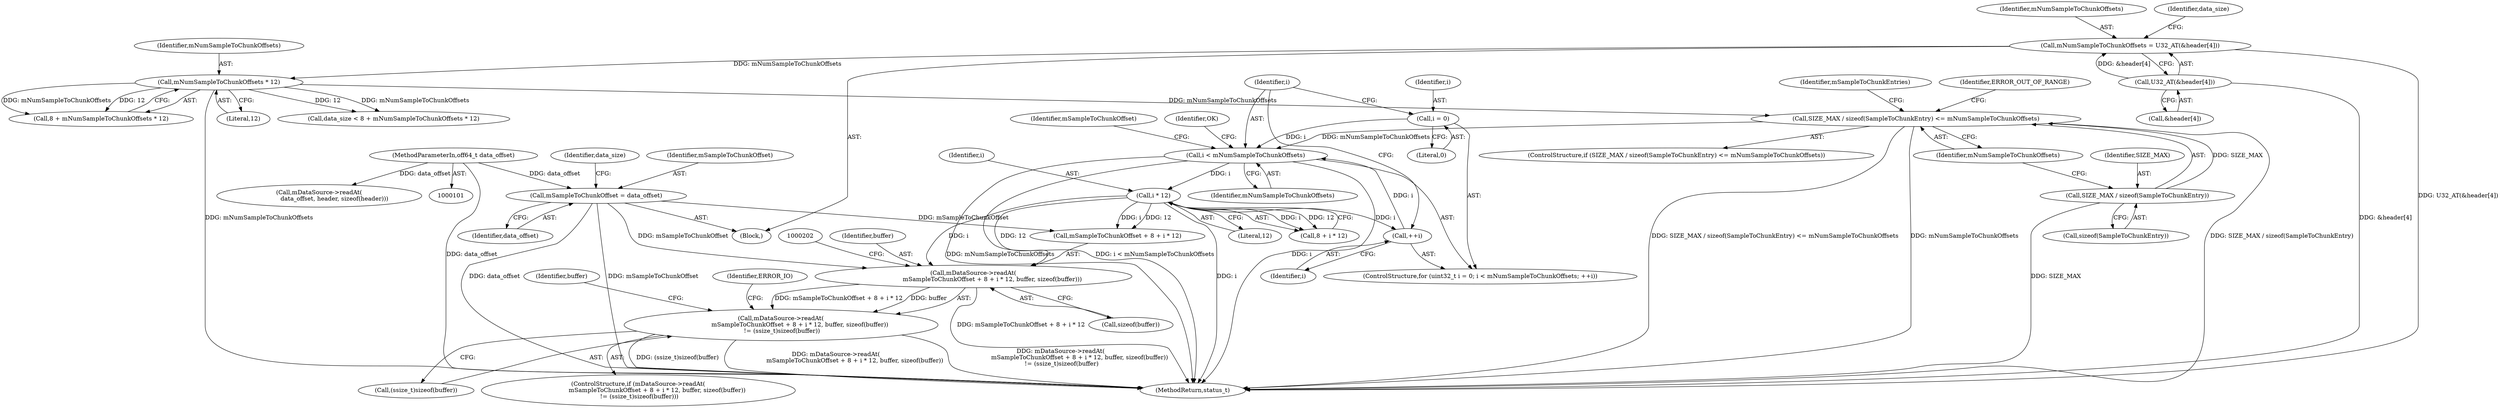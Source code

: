 digraph "0_Android_2434839bbd168469f80dd9a22f1328bc81046398@API" {
"1000189" [label="(Call,mDataSource->readAt(\n                    mSampleToChunkOffset + 8 + i * 12, buffer, sizeof(buffer))\n != (ssize_t)sizeof(buffer))"];
"1000190" [label="(Call,mDataSource->readAt(\n                    mSampleToChunkOffset + 8 + i * 12, buffer, sizeof(buffer)))"];
"1000112" [label="(Call,mSampleToChunkOffset = data_offset)"];
"1000102" [label="(MethodParameterIn,off64_t data_offset)"];
"1000195" [label="(Call,i * 12)"];
"1000181" [label="(Call,i < mNumSampleToChunkOffsets)"];
"1000184" [label="(Call,++i)"];
"1000178" [label="(Call,i = 0)"];
"1000164" [label="(Call,SIZE_MAX / sizeof(SampleToChunkEntry) <= mNumSampleToChunkOffsets)"];
"1000165" [label="(Call,SIZE_MAX / sizeof(SampleToChunkEntry))"];
"1000157" [label="(Call,mNumSampleToChunkOffsets * 12)"];
"1000145" [label="(Call,mNumSampleToChunkOffsets = U32_AT(&header[4]))"];
"1000147" [label="(Call,U32_AT(&header[4]))"];
"1000185" [label="(Identifier,i)"];
"1000166" [label="(Identifier,SIZE_MAX)"];
"1000246" [label="(Identifier,OK)"];
"1000157" [label="(Call,mNumSampleToChunkOffsets * 12)"];
"1000198" [label="(Identifier,buffer)"];
"1000104" [label="(Block,)"];
"1000197" [label="(Literal,12)"];
"1000163" [label="(ControlStructure,if (SIZE_MAX / sizeof(SampleToChunkEntry) <= mNumSampleToChunkOffsets))"];
"1000191" [label="(Call,mSampleToChunkOffset + 8 + i * 12)"];
"1000158" [label="(Identifier,mNumSampleToChunkOffsets)"];
"1000146" [label="(Identifier,mNumSampleToChunkOffsets)"];
"1000201" [label="(Call,(ssize_t)sizeof(buffer))"];
"1000155" [label="(Call,8 + mNumSampleToChunkOffsets * 12)"];
"1000176" [label="(ControlStructure,for (uint32_t i = 0; i < mNumSampleToChunkOffsets; ++i))"];
"1000199" [label="(Call,sizeof(buffer))"];
"1000169" [label="(Identifier,mNumSampleToChunkOffsets)"];
"1000179" [label="(Identifier,i)"];
"1000189" [label="(Call,mDataSource->readAt(\n                    mSampleToChunkOffset + 8 + i * 12, buffer, sizeof(buffer))\n != (ssize_t)sizeof(buffer))"];
"1000247" [label="(MethodReturn,status_t)"];
"1000211" [label="(Identifier,buffer)"];
"1000148" [label="(Call,&header[4])"];
"1000192" [label="(Identifier,mSampleToChunkOffset)"];
"1000125" [label="(Call,mDataSource->readAt(\n                data_offset, header, sizeof(header)))"];
"1000165" [label="(Call,SIZE_MAX / sizeof(SampleToChunkEntry))"];
"1000188" [label="(ControlStructure,if (mDataSource->readAt(\n                    mSampleToChunkOffset + 8 + i * 12, buffer, sizeof(buffer))\n != (ssize_t)sizeof(buffer)))"];
"1000181" [label="(Call,i < mNumSampleToChunkOffsets)"];
"1000154" [label="(Identifier,data_size)"];
"1000167" [label="(Call,sizeof(SampleToChunkEntry))"];
"1000196" [label="(Identifier,i)"];
"1000159" [label="(Literal,12)"];
"1000102" [label="(MethodParameterIn,off64_t data_offset)"];
"1000164" [label="(Call,SIZE_MAX / sizeof(SampleToChunkEntry) <= mNumSampleToChunkOffsets)"];
"1000184" [label="(Call,++i)"];
"1000190" [label="(Call,mDataSource->readAt(\n                    mSampleToChunkOffset + 8 + i * 12, buffer, sizeof(buffer)))"];
"1000195" [label="(Call,i * 12)"];
"1000113" [label="(Identifier,mSampleToChunkOffset)"];
"1000182" [label="(Identifier,i)"];
"1000178" [label="(Call,i = 0)"];
"1000173" [label="(Identifier,mSampleToChunkEntries)"];
"1000112" [label="(Call,mSampleToChunkOffset = data_offset)"];
"1000114" [label="(Identifier,data_offset)"];
"1000153" [label="(Call,data_size < 8 + mNumSampleToChunkOffsets * 12)"];
"1000147" [label="(Call,U32_AT(&header[4]))"];
"1000145" [label="(Call,mNumSampleToChunkOffsets = U32_AT(&header[4]))"];
"1000180" [label="(Literal,0)"];
"1000183" [label="(Identifier,mNumSampleToChunkOffsets)"];
"1000193" [label="(Call,8 + i * 12)"];
"1000207" [label="(Identifier,ERROR_IO)"];
"1000171" [label="(Identifier,ERROR_OUT_OF_RANGE)"];
"1000117" [label="(Identifier,data_size)"];
"1000189" -> "1000188"  [label="AST: "];
"1000189" -> "1000201"  [label="CFG: "];
"1000190" -> "1000189"  [label="AST: "];
"1000201" -> "1000189"  [label="AST: "];
"1000207" -> "1000189"  [label="CFG: "];
"1000211" -> "1000189"  [label="CFG: "];
"1000189" -> "1000247"  [label="DDG: (ssize_t)sizeof(buffer)"];
"1000189" -> "1000247"  [label="DDG: mDataSource->readAt(\n                    mSampleToChunkOffset + 8 + i * 12, buffer, sizeof(buffer))"];
"1000189" -> "1000247"  [label="DDG: mDataSource->readAt(\n                    mSampleToChunkOffset + 8 + i * 12, buffer, sizeof(buffer))\n != (ssize_t)sizeof(buffer)"];
"1000190" -> "1000189"  [label="DDG: mSampleToChunkOffset + 8 + i * 12"];
"1000190" -> "1000189"  [label="DDG: buffer"];
"1000190" -> "1000199"  [label="CFG: "];
"1000191" -> "1000190"  [label="AST: "];
"1000198" -> "1000190"  [label="AST: "];
"1000199" -> "1000190"  [label="AST: "];
"1000202" -> "1000190"  [label="CFG: "];
"1000190" -> "1000247"  [label="DDG: mSampleToChunkOffset + 8 + i * 12"];
"1000112" -> "1000190"  [label="DDG: mSampleToChunkOffset"];
"1000195" -> "1000190"  [label="DDG: i"];
"1000195" -> "1000190"  [label="DDG: 12"];
"1000112" -> "1000104"  [label="AST: "];
"1000112" -> "1000114"  [label="CFG: "];
"1000113" -> "1000112"  [label="AST: "];
"1000114" -> "1000112"  [label="AST: "];
"1000117" -> "1000112"  [label="CFG: "];
"1000112" -> "1000247"  [label="DDG: data_offset"];
"1000112" -> "1000247"  [label="DDG: mSampleToChunkOffset"];
"1000102" -> "1000112"  [label="DDG: data_offset"];
"1000112" -> "1000191"  [label="DDG: mSampleToChunkOffset"];
"1000102" -> "1000101"  [label="AST: "];
"1000102" -> "1000247"  [label="DDG: data_offset"];
"1000102" -> "1000125"  [label="DDG: data_offset"];
"1000195" -> "1000193"  [label="AST: "];
"1000195" -> "1000197"  [label="CFG: "];
"1000196" -> "1000195"  [label="AST: "];
"1000197" -> "1000195"  [label="AST: "];
"1000193" -> "1000195"  [label="CFG: "];
"1000195" -> "1000247"  [label="DDG: i"];
"1000195" -> "1000184"  [label="DDG: i"];
"1000195" -> "1000191"  [label="DDG: i"];
"1000195" -> "1000191"  [label="DDG: 12"];
"1000195" -> "1000193"  [label="DDG: i"];
"1000195" -> "1000193"  [label="DDG: 12"];
"1000181" -> "1000195"  [label="DDG: i"];
"1000181" -> "1000176"  [label="AST: "];
"1000181" -> "1000183"  [label="CFG: "];
"1000182" -> "1000181"  [label="AST: "];
"1000183" -> "1000181"  [label="AST: "];
"1000192" -> "1000181"  [label="CFG: "];
"1000246" -> "1000181"  [label="CFG: "];
"1000181" -> "1000247"  [label="DDG: i < mNumSampleToChunkOffsets"];
"1000181" -> "1000247"  [label="DDG: i"];
"1000181" -> "1000247"  [label="DDG: mNumSampleToChunkOffsets"];
"1000184" -> "1000181"  [label="DDG: i"];
"1000178" -> "1000181"  [label="DDG: i"];
"1000164" -> "1000181"  [label="DDG: mNumSampleToChunkOffsets"];
"1000184" -> "1000176"  [label="AST: "];
"1000184" -> "1000185"  [label="CFG: "];
"1000185" -> "1000184"  [label="AST: "];
"1000182" -> "1000184"  [label="CFG: "];
"1000178" -> "1000176"  [label="AST: "];
"1000178" -> "1000180"  [label="CFG: "];
"1000179" -> "1000178"  [label="AST: "];
"1000180" -> "1000178"  [label="AST: "];
"1000182" -> "1000178"  [label="CFG: "];
"1000164" -> "1000163"  [label="AST: "];
"1000164" -> "1000169"  [label="CFG: "];
"1000165" -> "1000164"  [label="AST: "];
"1000169" -> "1000164"  [label="AST: "];
"1000171" -> "1000164"  [label="CFG: "];
"1000173" -> "1000164"  [label="CFG: "];
"1000164" -> "1000247"  [label="DDG: SIZE_MAX / sizeof(SampleToChunkEntry) <= mNumSampleToChunkOffsets"];
"1000164" -> "1000247"  [label="DDG: mNumSampleToChunkOffsets"];
"1000164" -> "1000247"  [label="DDG: SIZE_MAX / sizeof(SampleToChunkEntry)"];
"1000165" -> "1000164"  [label="DDG: SIZE_MAX"];
"1000157" -> "1000164"  [label="DDG: mNumSampleToChunkOffsets"];
"1000165" -> "1000167"  [label="CFG: "];
"1000166" -> "1000165"  [label="AST: "];
"1000167" -> "1000165"  [label="AST: "];
"1000169" -> "1000165"  [label="CFG: "];
"1000165" -> "1000247"  [label="DDG: SIZE_MAX"];
"1000157" -> "1000155"  [label="AST: "];
"1000157" -> "1000159"  [label="CFG: "];
"1000158" -> "1000157"  [label="AST: "];
"1000159" -> "1000157"  [label="AST: "];
"1000155" -> "1000157"  [label="CFG: "];
"1000157" -> "1000247"  [label="DDG: mNumSampleToChunkOffsets"];
"1000157" -> "1000153"  [label="DDG: mNumSampleToChunkOffsets"];
"1000157" -> "1000153"  [label="DDG: 12"];
"1000157" -> "1000155"  [label="DDG: mNumSampleToChunkOffsets"];
"1000157" -> "1000155"  [label="DDG: 12"];
"1000145" -> "1000157"  [label="DDG: mNumSampleToChunkOffsets"];
"1000145" -> "1000104"  [label="AST: "];
"1000145" -> "1000147"  [label="CFG: "];
"1000146" -> "1000145"  [label="AST: "];
"1000147" -> "1000145"  [label="AST: "];
"1000154" -> "1000145"  [label="CFG: "];
"1000145" -> "1000247"  [label="DDG: U32_AT(&header[4])"];
"1000147" -> "1000145"  [label="DDG: &header[4]"];
"1000147" -> "1000148"  [label="CFG: "];
"1000148" -> "1000147"  [label="AST: "];
"1000147" -> "1000247"  [label="DDG: &header[4]"];
}
